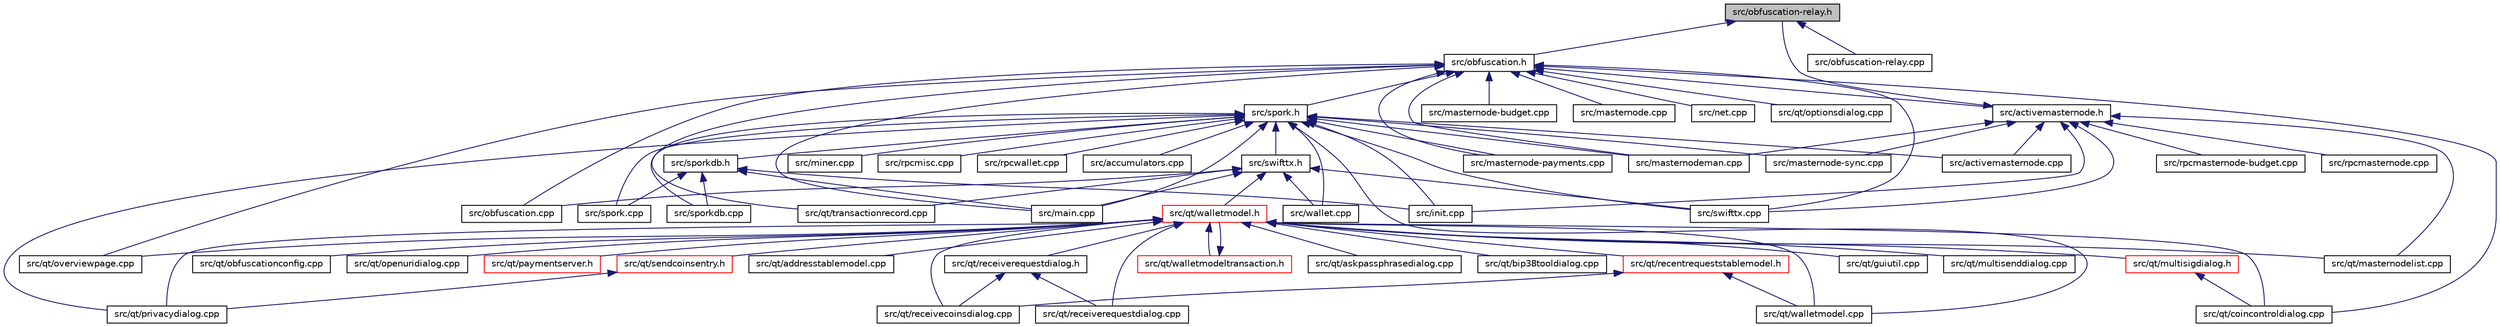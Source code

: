 digraph "src/obfuscation-relay.h"
{
  edge [fontname="Helvetica",fontsize="10",labelfontname="Helvetica",labelfontsize="10"];
  node [fontname="Helvetica",fontsize="10",shape=record];
  Node136 [label="src/obfuscation-relay.h",height=0.2,width=0.4,color="black", fillcolor="grey75", style="filled", fontcolor="black"];
  Node136 -> Node137 [dir="back",color="midnightblue",fontsize="10",style="solid",fontname="Helvetica"];
  Node137 [label="src/obfuscation.h",height=0.2,width=0.4,color="black", fillcolor="white", style="filled",URL="$obfuscation_8h.html"];
  Node137 -> Node138 [dir="back",color="midnightblue",fontsize="10",style="solid",fontname="Helvetica"];
  Node138 [label="src/spork.h",height=0.2,width=0.4,color="black", fillcolor="white", style="filled",URL="$spork_8h.html"];
  Node138 -> Node139 [dir="back",color="midnightblue",fontsize="10",style="solid",fontname="Helvetica"];
  Node139 [label="src/accumulators.cpp",height=0.2,width=0.4,color="black", fillcolor="white", style="filled",URL="$accumulators_8cpp.html"];
  Node138 -> Node140 [dir="back",color="midnightblue",fontsize="10",style="solid",fontname="Helvetica"];
  Node140 [label="src/activemasternode.cpp",height=0.2,width=0.4,color="black", fillcolor="white", style="filled",URL="$activemasternode_8cpp.html"];
  Node138 -> Node141 [dir="back",color="midnightblue",fontsize="10",style="solid",fontname="Helvetica"];
  Node141 [label="src/init.cpp",height=0.2,width=0.4,color="black", fillcolor="white", style="filled",URL="$init_8cpp.html"];
  Node138 -> Node142 [dir="back",color="midnightblue",fontsize="10",style="solid",fontname="Helvetica"];
  Node142 [label="src/sporkdb.h",height=0.2,width=0.4,color="black", fillcolor="white", style="filled",URL="$sporkdb_8h.html"];
  Node142 -> Node141 [dir="back",color="midnightblue",fontsize="10",style="solid",fontname="Helvetica"];
  Node142 -> Node143 [dir="back",color="midnightblue",fontsize="10",style="solid",fontname="Helvetica"];
  Node143 [label="src/main.cpp",height=0.2,width=0.4,color="black", fillcolor="white", style="filled",URL="$main_8cpp.html"];
  Node142 -> Node144 [dir="back",color="midnightblue",fontsize="10",style="solid",fontname="Helvetica"];
  Node144 [label="src/spork.cpp",height=0.2,width=0.4,color="black", fillcolor="white", style="filled",URL="$spork_8cpp.html"];
  Node142 -> Node145 [dir="back",color="midnightblue",fontsize="10",style="solid",fontname="Helvetica"];
  Node145 [label="src/sporkdb.cpp",height=0.2,width=0.4,color="black", fillcolor="white", style="filled",URL="$sporkdb_8cpp.html"];
  Node138 -> Node143 [dir="back",color="midnightblue",fontsize="10",style="solid",fontname="Helvetica"];
  Node138 -> Node146 [dir="back",color="midnightblue",fontsize="10",style="solid",fontname="Helvetica"];
  Node146 [label="src/swifttx.h",height=0.2,width=0.4,color="black", fillcolor="white", style="filled",URL="$swifttx_8h.html"];
  Node146 -> Node143 [dir="back",color="midnightblue",fontsize="10",style="solid",fontname="Helvetica"];
  Node146 -> Node147 [dir="back",color="midnightblue",fontsize="10",style="solid",fontname="Helvetica"];
  Node147 [label="src/obfuscation.cpp",height=0.2,width=0.4,color="black", fillcolor="white", style="filled",URL="$obfuscation_8cpp.html"];
  Node146 -> Node148 [dir="back",color="midnightblue",fontsize="10",style="solid",fontname="Helvetica"];
  Node148 [label="src/qt/walletmodel.h",height=0.2,width=0.4,color="red", fillcolor="white", style="filled",URL="$walletmodel_8h.html"];
  Node148 -> Node149 [dir="back",color="midnightblue",fontsize="10",style="solid",fontname="Helvetica"];
  Node149 [label="src/qt/addresstablemodel.cpp",height=0.2,width=0.4,color="black", fillcolor="white", style="filled",URL="$addresstablemodel_8cpp.html"];
  Node148 -> Node150 [dir="back",color="midnightblue",fontsize="10",style="solid",fontname="Helvetica"];
  Node150 [label="src/qt/walletmodeltransaction.h",height=0.2,width=0.4,color="red", fillcolor="white", style="filled",URL="$walletmodeltransaction_8h.html"];
  Node150 -> Node148 [dir="back",color="midnightblue",fontsize="10",style="solid",fontname="Helvetica"];
  Node148 -> Node152 [dir="back",color="midnightblue",fontsize="10",style="solid",fontname="Helvetica"];
  Node152 [label="src/qt/askpassphrasedialog.cpp",height=0.2,width=0.4,color="black", fillcolor="white", style="filled",URL="$askpassphrasedialog_8cpp.html"];
  Node148 -> Node153 [dir="back",color="midnightblue",fontsize="10",style="solid",fontname="Helvetica"];
  Node153 [label="src/qt/bip38tooldialog.cpp",height=0.2,width=0.4,color="black", fillcolor="white", style="filled",URL="$bip38tooldialog_8cpp.html"];
  Node148 -> Node154 [dir="back",color="midnightblue",fontsize="10",style="solid",fontname="Helvetica"];
  Node154 [label="src/qt/coincontroldialog.cpp",height=0.2,width=0.4,color="black", fillcolor="white", style="filled",URL="$coincontroldialog_8cpp.html"];
  Node148 -> Node155 [dir="back",color="midnightblue",fontsize="10",style="solid",fontname="Helvetica"];
  Node155 [label="src/qt/multisigdialog.h",height=0.2,width=0.4,color="red", fillcolor="white", style="filled",URL="$multisigdialog_8h.html"];
  Node155 -> Node154 [dir="back",color="midnightblue",fontsize="10",style="solid",fontname="Helvetica"];
  Node148 -> Node158 [dir="back",color="midnightblue",fontsize="10",style="solid",fontname="Helvetica"];
  Node158 [label="src/qt/guiutil.cpp",height=0.2,width=0.4,color="black", fillcolor="white", style="filled",URL="$guiutil_8cpp.html"];
  Node148 -> Node159 [dir="back",color="midnightblue",fontsize="10",style="solid",fontname="Helvetica"];
  Node159 [label="src/qt/masternodelist.cpp",height=0.2,width=0.4,color="black", fillcolor="white", style="filled",URL="$masternodelist_8cpp.html"];
  Node148 -> Node160 [dir="back",color="midnightblue",fontsize="10",style="solid",fontname="Helvetica"];
  Node160 [label="src/qt/multisenddialog.cpp",height=0.2,width=0.4,color="black", fillcolor="white", style="filled",URL="$multisenddialog_8cpp.html"];
  Node148 -> Node161 [dir="back",color="midnightblue",fontsize="10",style="solid",fontname="Helvetica"];
  Node161 [label="src/qt/obfuscationconfig.cpp",height=0.2,width=0.4,color="black", fillcolor="white", style="filled",URL="$obfuscationconfig_8cpp.html"];
  Node148 -> Node162 [dir="back",color="midnightblue",fontsize="10",style="solid",fontname="Helvetica"];
  Node162 [label="src/qt/openuridialog.cpp",height=0.2,width=0.4,color="black", fillcolor="white", style="filled",URL="$openuridialog_8cpp.html"];
  Node148 -> Node163 [dir="back",color="midnightblue",fontsize="10",style="solid",fontname="Helvetica"];
  Node163 [label="src/qt/overviewpage.cpp",height=0.2,width=0.4,color="black", fillcolor="white", style="filled",URL="$overviewpage_8cpp.html"];
  Node148 -> Node164 [dir="back",color="midnightblue",fontsize="10",style="solid",fontname="Helvetica"];
  Node164 [label="src/qt/paymentserver.h",height=0.2,width=0.4,color="red", fillcolor="white", style="filled",URL="$paymentserver_8h.html"];
  Node148 -> Node169 [dir="back",color="midnightblue",fontsize="10",style="solid",fontname="Helvetica"];
  Node169 [label="src/qt/sendcoinsentry.h",height=0.2,width=0.4,color="red", fillcolor="white", style="filled",URL="$sendcoinsentry_8h.html"];
  Node169 -> Node170 [dir="back",color="midnightblue",fontsize="10",style="solid",fontname="Helvetica"];
  Node170 [label="src/qt/privacydialog.cpp",height=0.2,width=0.4,color="black", fillcolor="white", style="filled",URL="$privacydialog_8cpp.html"];
  Node148 -> Node170 [dir="back",color="midnightblue",fontsize="10",style="solid",fontname="Helvetica"];
  Node148 -> Node173 [dir="back",color="midnightblue",fontsize="10",style="solid",fontname="Helvetica"];
  Node173 [label="src/qt/receiverequestdialog.h",height=0.2,width=0.4,color="black", fillcolor="white", style="filled",URL="$receiverequestdialog_8h.html"];
  Node173 -> Node174 [dir="back",color="midnightblue",fontsize="10",style="solid",fontname="Helvetica"];
  Node174 [label="src/qt/receivecoinsdialog.cpp",height=0.2,width=0.4,color="black", fillcolor="white", style="filled",URL="$receivecoinsdialog_8cpp.html"];
  Node173 -> Node175 [dir="back",color="midnightblue",fontsize="10",style="solid",fontname="Helvetica"];
  Node175 [label="src/qt/receiverequestdialog.cpp",height=0.2,width=0.4,color="black", fillcolor="white", style="filled",URL="$receiverequestdialog_8cpp.html"];
  Node148 -> Node176 [dir="back",color="midnightblue",fontsize="10",style="solid",fontname="Helvetica"];
  Node176 [label="src/qt/recentrequeststablemodel.h",height=0.2,width=0.4,color="red", fillcolor="white", style="filled",URL="$recentrequeststablemodel_8h.html"];
  Node176 -> Node174 [dir="back",color="midnightblue",fontsize="10",style="solid",fontname="Helvetica"];
  Node176 -> Node178 [dir="back",color="midnightblue",fontsize="10",style="solid",fontname="Helvetica"];
  Node178 [label="src/qt/walletmodel.cpp",height=0.2,width=0.4,color="black", fillcolor="white", style="filled",URL="$walletmodel_8cpp.html"];
  Node148 -> Node174 [dir="back",color="midnightblue",fontsize="10",style="solid",fontname="Helvetica"];
  Node148 -> Node175 [dir="back",color="midnightblue",fontsize="10",style="solid",fontname="Helvetica"];
  Node148 -> Node178 [dir="back",color="midnightblue",fontsize="10",style="solid",fontname="Helvetica"];
  Node146 -> Node185 [dir="back",color="midnightblue",fontsize="10",style="solid",fontname="Helvetica"];
  Node185 [label="src/qt/transactionrecord.cpp",height=0.2,width=0.4,color="black", fillcolor="white", style="filled",URL="$transactionrecord_8cpp.html"];
  Node146 -> Node186 [dir="back",color="midnightblue",fontsize="10",style="solid",fontname="Helvetica"];
  Node186 [label="src/swifttx.cpp",height=0.2,width=0.4,color="black", fillcolor="white", style="filled",URL="$swifttx_8cpp.html"];
  Node146 -> Node187 [dir="back",color="midnightblue",fontsize="10",style="solid",fontname="Helvetica"];
  Node187 [label="src/wallet.cpp",height=0.2,width=0.4,color="black", fillcolor="white", style="filled",URL="$wallet_8cpp.html"];
  Node138 -> Node188 [dir="back",color="midnightblue",fontsize="10",style="solid",fontname="Helvetica"];
  Node188 [label="src/masternode-payments.cpp",height=0.2,width=0.4,color="black", fillcolor="white", style="filled",URL="$masternode-payments_8cpp.html"];
  Node138 -> Node189 [dir="back",color="midnightblue",fontsize="10",style="solid",fontname="Helvetica"];
  Node189 [label="src/masternode-sync.cpp",height=0.2,width=0.4,color="black", fillcolor="white", style="filled",URL="$masternode-sync_8cpp.html"];
  Node138 -> Node190 [dir="back",color="midnightblue",fontsize="10",style="solid",fontname="Helvetica"];
  Node190 [label="src/masternodeman.cpp",height=0.2,width=0.4,color="black", fillcolor="white", style="filled",URL="$masternodeman_8cpp.html"];
  Node138 -> Node191 [dir="back",color="midnightblue",fontsize="10",style="solid",fontname="Helvetica"];
  Node191 [label="src/miner.cpp",height=0.2,width=0.4,color="black", fillcolor="white", style="filled",URL="$miner_8cpp.html"];
  Node138 -> Node170 [dir="back",color="midnightblue",fontsize="10",style="solid",fontname="Helvetica"];
  Node138 -> Node178 [dir="back",color="midnightblue",fontsize="10",style="solid",fontname="Helvetica"];
  Node138 -> Node192 [dir="back",color="midnightblue",fontsize="10",style="solid",fontname="Helvetica"];
  Node192 [label="src/rpcmisc.cpp",height=0.2,width=0.4,color="black", fillcolor="white", style="filled",URL="$rpcmisc_8cpp.html"];
  Node138 -> Node193 [dir="back",color="midnightblue",fontsize="10",style="solid",fontname="Helvetica"];
  Node193 [label="src/rpcwallet.cpp",height=0.2,width=0.4,color="black", fillcolor="white", style="filled",URL="$rpcwallet_8cpp.html"];
  Node138 -> Node144 [dir="back",color="midnightblue",fontsize="10",style="solid",fontname="Helvetica"];
  Node138 -> Node145 [dir="back",color="midnightblue",fontsize="10",style="solid",fontname="Helvetica"];
  Node138 -> Node186 [dir="back",color="midnightblue",fontsize="10",style="solid",fontname="Helvetica"];
  Node138 -> Node187 [dir="back",color="midnightblue",fontsize="10",style="solid",fontname="Helvetica"];
  Node137 -> Node194 [dir="back",color="midnightblue",fontsize="10",style="solid",fontname="Helvetica"];
  Node194 [label="src/activemasternode.h",height=0.2,width=0.4,color="black", fillcolor="white", style="filled",URL="$activemasternode_8h.html"];
  Node194 -> Node136 [dir="back",color="midnightblue",fontsize="10",style="solid",fontname="Helvetica"];
  Node194 -> Node140 [dir="back",color="midnightblue",fontsize="10",style="solid",fontname="Helvetica"];
  Node194 -> Node141 [dir="back",color="midnightblue",fontsize="10",style="solid",fontname="Helvetica"];
  Node194 -> Node189 [dir="back",color="midnightblue",fontsize="10",style="solid",fontname="Helvetica"];
  Node194 -> Node190 [dir="back",color="midnightblue",fontsize="10",style="solid",fontname="Helvetica"];
  Node194 -> Node159 [dir="back",color="midnightblue",fontsize="10",style="solid",fontname="Helvetica"];
  Node194 -> Node195 [dir="back",color="midnightblue",fontsize="10",style="solid",fontname="Helvetica"];
  Node195 [label="src/rpcmasternode-budget.cpp",height=0.2,width=0.4,color="black", fillcolor="white", style="filled",URL="$rpcmasternode-budget_8cpp.html"];
  Node194 -> Node196 [dir="back",color="midnightblue",fontsize="10",style="solid",fontname="Helvetica"];
  Node196 [label="src/rpcmasternode.cpp",height=0.2,width=0.4,color="black", fillcolor="white", style="filled",URL="$rpcmasternode_8cpp.html"];
  Node194 -> Node186 [dir="back",color="midnightblue",fontsize="10",style="solid",fontname="Helvetica"];
  Node137 -> Node143 [dir="back",color="midnightblue",fontsize="10",style="solid",fontname="Helvetica"];
  Node137 -> Node197 [dir="back",color="midnightblue",fontsize="10",style="solid",fontname="Helvetica"];
  Node197 [label="src/masternode-budget.cpp",height=0.2,width=0.4,color="black", fillcolor="white", style="filled",URL="$masternode-budget_8cpp.html"];
  Node137 -> Node188 [dir="back",color="midnightblue",fontsize="10",style="solid",fontname="Helvetica"];
  Node137 -> Node198 [dir="back",color="midnightblue",fontsize="10",style="solid",fontname="Helvetica"];
  Node198 [label="src/masternode.cpp",height=0.2,width=0.4,color="black", fillcolor="white", style="filled",URL="$masternode_8cpp.html"];
  Node137 -> Node190 [dir="back",color="midnightblue",fontsize="10",style="solid",fontname="Helvetica"];
  Node137 -> Node199 [dir="back",color="midnightblue",fontsize="10",style="solid",fontname="Helvetica"];
  Node199 [label="src/net.cpp",height=0.2,width=0.4,color="black", fillcolor="white", style="filled",URL="$net_8cpp.html"];
  Node137 -> Node147 [dir="back",color="midnightblue",fontsize="10",style="solid",fontname="Helvetica"];
  Node137 -> Node154 [dir="back",color="midnightblue",fontsize="10",style="solid",fontname="Helvetica"];
  Node137 -> Node200 [dir="back",color="midnightblue",fontsize="10",style="solid",fontname="Helvetica"];
  Node200 [label="src/qt/optionsdialog.cpp",height=0.2,width=0.4,color="black", fillcolor="white", style="filled",URL="$optionsdialog_8cpp.html"];
  Node137 -> Node163 [dir="back",color="midnightblue",fontsize="10",style="solid",fontname="Helvetica"];
  Node137 -> Node185 [dir="back",color="midnightblue",fontsize="10",style="solid",fontname="Helvetica"];
  Node137 -> Node186 [dir="back",color="midnightblue",fontsize="10",style="solid",fontname="Helvetica"];
  Node136 -> Node201 [dir="back",color="midnightblue",fontsize="10",style="solid",fontname="Helvetica"];
  Node201 [label="src/obfuscation-relay.cpp",height=0.2,width=0.4,color="black", fillcolor="white", style="filled",URL="$obfuscation-relay_8cpp.html"];
}
